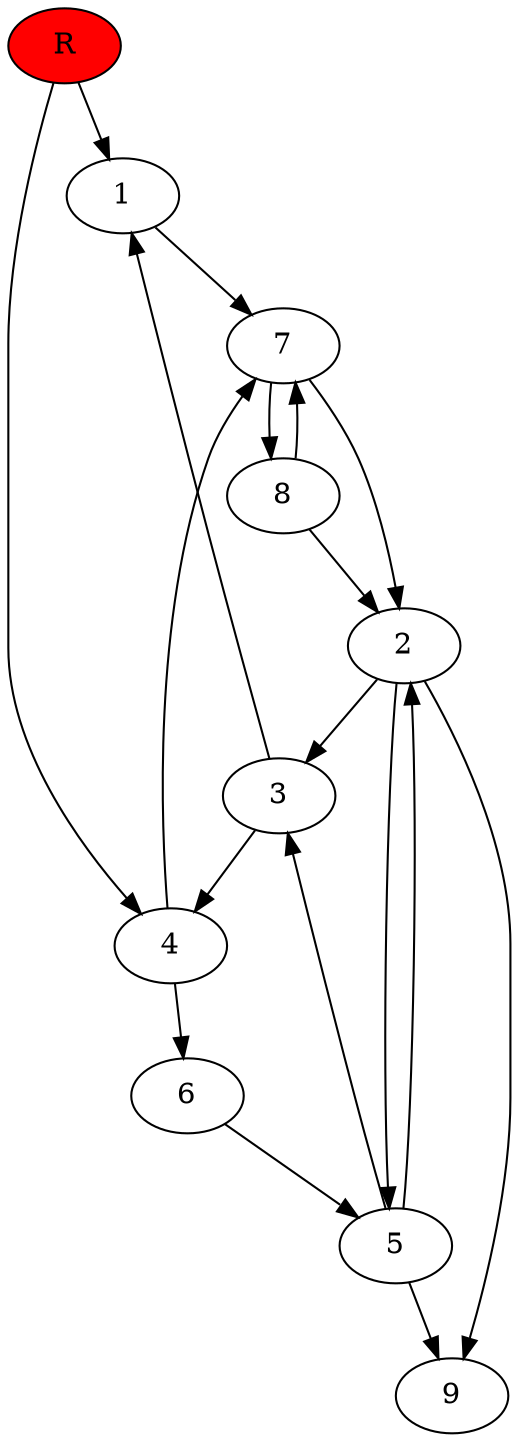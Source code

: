 digraph prb26693 {
	1
	2
	3
	4
	5
	6
	7
	8
	R [fillcolor="#ff0000" style=filled]
	1 -> 7
	2 -> 3
	2 -> 5
	2 -> 9
	3 -> 1
	3 -> 4
	4 -> 6
	4 -> 7
	5 -> 2
	5 -> 3
	5 -> 9
	6 -> 5
	7 -> 2
	7 -> 8
	8 -> 2
	8 -> 7
	R -> 1
	R -> 4
}
